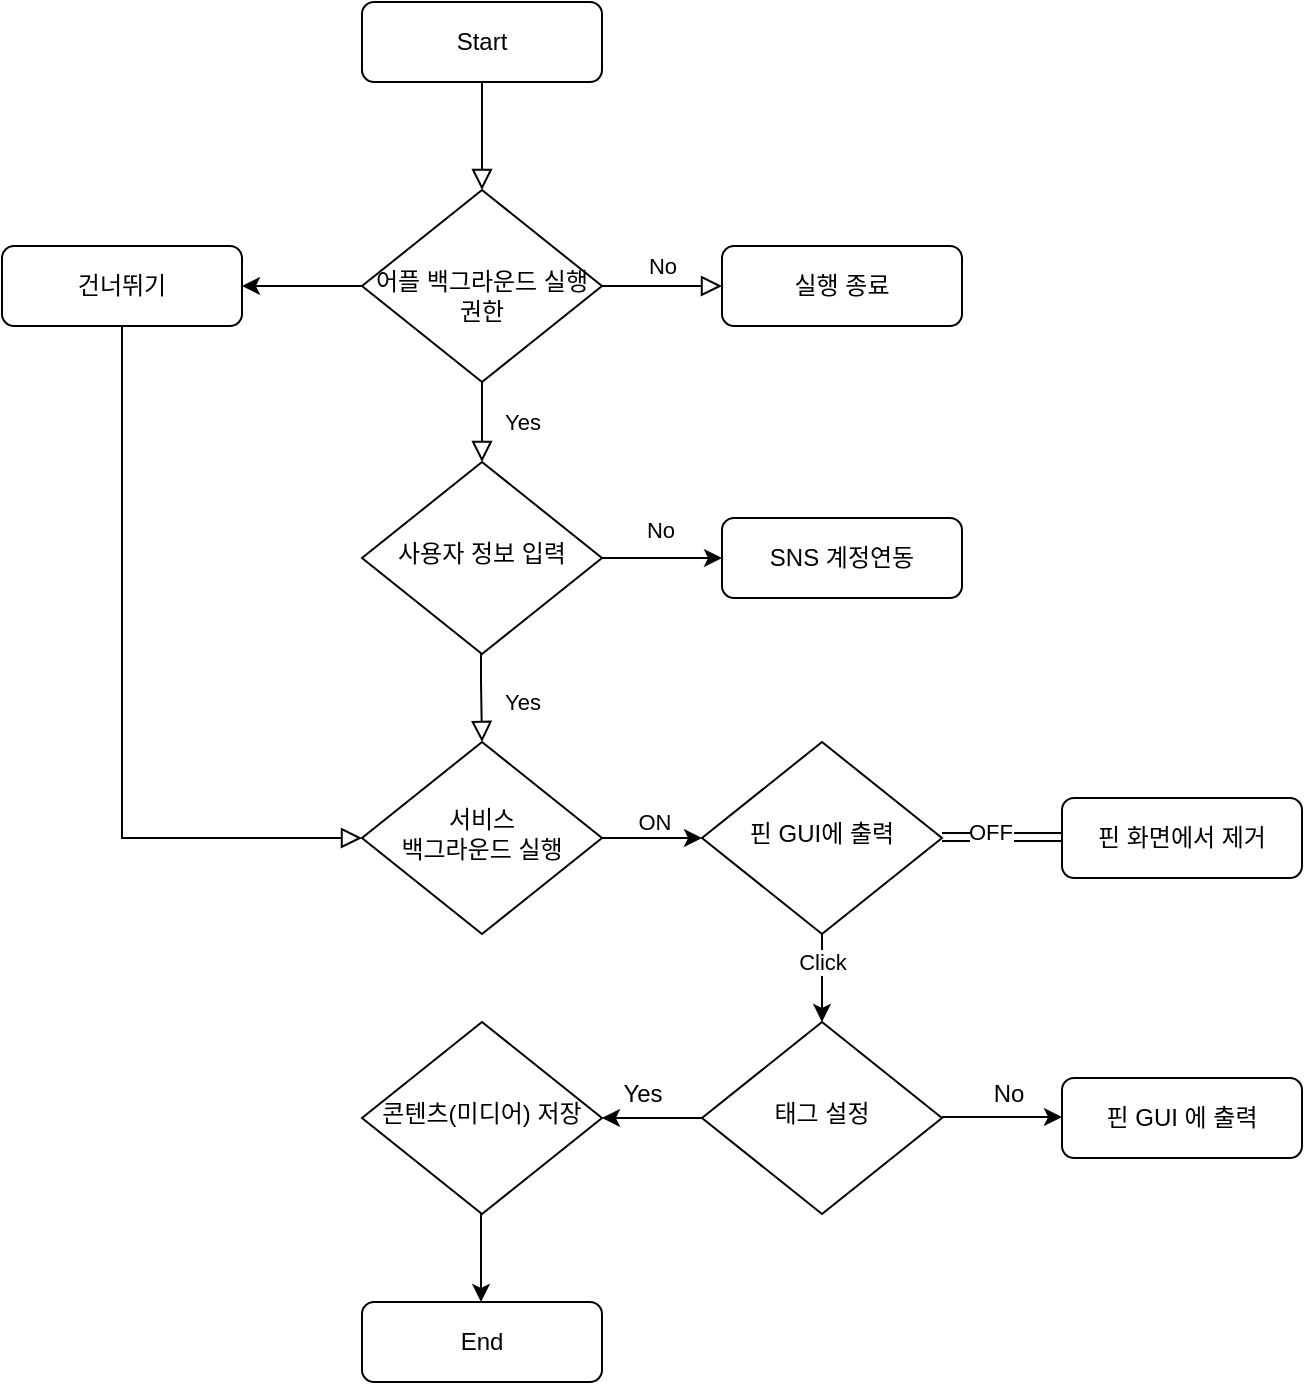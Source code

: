 <mxfile version="13.6.9" type="github" pages="3">
  <diagram id="C5RBs43oDa-KdzZeNtuy" name="Save Flow">
    <mxGraphModel dx="1554" dy="939" grid="1" gridSize="10" guides="1" tooltips="1" connect="1" arrows="1" fold="1" page="1" pageScale="1" pageWidth="827" pageHeight="1169" math="0" shadow="0">
      <root>
        <mxCell id="WIyWlLk6GJQsqaUBKTNV-0" />
        <mxCell id="WIyWlLk6GJQsqaUBKTNV-1" parent="WIyWlLk6GJQsqaUBKTNV-0" />
        <mxCell id="WIyWlLk6GJQsqaUBKTNV-2" value="" style="rounded=0;html=1;jettySize=auto;orthogonalLoop=1;fontSize=11;endArrow=block;endFill=0;endSize=8;strokeWidth=1;shadow=0;labelBackgroundColor=none;edgeStyle=orthogonalEdgeStyle;entryX=0.5;entryY=0;entryDx=0;entryDy=0;" parent="WIyWlLk6GJQsqaUBKTNV-1" source="WIyWlLk6GJQsqaUBKTNV-3" target="bOBQ_j2tLt5Iy2slIHau-17" edge="1">
          <mxGeometry relative="1" as="geometry" />
        </mxCell>
        <mxCell id="WIyWlLk6GJQsqaUBKTNV-3" value="Start" style="rounded=1;whiteSpace=wrap;html=1;fontSize=12;glass=0;strokeWidth=1;shadow=0;" parent="WIyWlLk6GJQsqaUBKTNV-1" vertex="1">
          <mxGeometry x="270" y="20" width="120" height="40" as="geometry" />
        </mxCell>
        <mxCell id="bOBQ_j2tLt5Iy2slIHau-28" value="" style="edgeStyle=orthogonalEdgeStyle;rounded=0;orthogonalLoop=1;jettySize=auto;html=1;" parent="WIyWlLk6GJQsqaUBKTNV-1" source="WIyWlLk6GJQsqaUBKTNV-6" target="bOBQ_j2tLt5Iy2slIHau-27" edge="1">
          <mxGeometry relative="1" as="geometry" />
        </mxCell>
        <mxCell id="WIyWlLk6GJQsqaUBKTNV-6" value="사용자 정보 입력" style="rhombus;whiteSpace=wrap;html=1;shadow=0;fontFamily=Helvetica;fontSize=12;align=center;strokeWidth=1;spacing=6;spacingTop=-4;" parent="WIyWlLk6GJQsqaUBKTNV-1" vertex="1">
          <mxGeometry x="270" y="250" width="120" height="96" as="geometry" />
        </mxCell>
        <mxCell id="WIyWlLk6GJQsqaUBKTNV-7" value="건너뛰기" style="rounded=1;whiteSpace=wrap;html=1;fontSize=12;glass=0;strokeWidth=1;shadow=0;" parent="WIyWlLk6GJQsqaUBKTNV-1" vertex="1">
          <mxGeometry x="90" y="142" width="120" height="40" as="geometry" />
        </mxCell>
        <mxCell id="WIyWlLk6GJQsqaUBKTNV-8" value="Yes" style="rounded=0;html=1;jettySize=auto;orthogonalLoop=1;fontSize=11;endArrow=block;endFill=0;endSize=8;strokeWidth=1;shadow=0;labelBackgroundColor=none;edgeStyle=orthogonalEdgeStyle;" parent="WIyWlLk6GJQsqaUBKTNV-1" edge="1">
          <mxGeometry x="-1" y="118" relative="1" as="geometry">
            <mxPoint x="-98" y="-116" as="offset" />
            <mxPoint x="329.5" y="346" as="sourcePoint" />
            <mxPoint x="330" y="390" as="targetPoint" />
            <Array as="points">
              <mxPoint x="330" y="360" />
              <mxPoint x="330" y="360" />
            </Array>
          </mxGeometry>
        </mxCell>
        <mxCell id="bOBQ_j2tLt5Iy2slIHau-4" value="서비스&lt;br&gt;백그라운드 실행" style="rhombus;whiteSpace=wrap;html=1;shadow=0;fontFamily=Helvetica;fontSize=12;align=center;strokeWidth=1;spacing=6;spacingTop=-4;" parent="WIyWlLk6GJQsqaUBKTNV-1" vertex="1">
          <mxGeometry x="270" y="390" width="120" height="96" as="geometry" />
        </mxCell>
        <mxCell id="bOBQ_j2tLt5Iy2slIHau-6" value="" style="shape=link;html=1;" parent="WIyWlLk6GJQsqaUBKTNV-1" edge="1">
          <mxGeometry width="100" relative="1" as="geometry">
            <mxPoint x="560" y="437.5" as="sourcePoint" />
            <mxPoint x="620" y="437.5" as="targetPoint" />
          </mxGeometry>
        </mxCell>
        <mxCell id="bOBQ_j2tLt5Iy2slIHau-30" value="OFF" style="edgeLabel;html=1;align=center;verticalAlign=middle;resizable=0;points=[];" parent="bOBQ_j2tLt5Iy2slIHau-6" vertex="1" connectable="0">
          <mxGeometry x="-0.467" y="3" relative="1" as="geometry">
            <mxPoint x="8" y="0.5" as="offset" />
          </mxGeometry>
        </mxCell>
        <mxCell id="bOBQ_j2tLt5Iy2slIHau-7" value="핀 화면에서 제거" style="rounded=1;whiteSpace=wrap;html=1;fontSize=12;glass=0;strokeWidth=1;shadow=0;" parent="WIyWlLk6GJQsqaUBKTNV-1" vertex="1">
          <mxGeometry x="620" y="418" width="120" height="40" as="geometry" />
        </mxCell>
        <mxCell id="bOBQ_j2tLt5Iy2slIHau-12" value="" style="endArrow=classic;html=1;exitX=1;exitY=0.5;exitDx=0;exitDy=0;" parent="WIyWlLk6GJQsqaUBKTNV-1" source="bOBQ_j2tLt5Iy2slIHau-4" edge="1">
          <mxGeometry relative="1" as="geometry">
            <mxPoint x="329.5" y="486" as="sourcePoint" />
            <mxPoint x="440" y="438" as="targetPoint" />
          </mxGeometry>
        </mxCell>
        <mxCell id="bOBQ_j2tLt5Iy2slIHau-13" value="ON" style="edgeLabel;resizable=0;html=1;align=center;verticalAlign=middle;" parent="bOBQ_j2tLt5Iy2slIHau-12" connectable="0" vertex="1">
          <mxGeometry relative="1" as="geometry">
            <mxPoint x="0.25" y="-8" as="offset" />
          </mxGeometry>
        </mxCell>
        <mxCell id="bOBQ_j2tLt5Iy2slIHau-15" value="" style="rounded=0;html=1;jettySize=auto;orthogonalLoop=1;fontSize=11;endArrow=block;endFill=0;endSize=8;strokeWidth=1;shadow=0;labelBackgroundColor=none;edgeStyle=orthogonalEdgeStyle;entryX=0;entryY=0.5;entryDx=0;entryDy=0;exitX=0.5;exitY=1;exitDx=0;exitDy=0;" parent="WIyWlLk6GJQsqaUBKTNV-1" source="WIyWlLk6GJQsqaUBKTNV-7" target="bOBQ_j2tLt5Iy2slIHau-4" edge="1">
          <mxGeometry y="20" relative="1" as="geometry">
            <mxPoint as="offset" />
            <mxPoint x="149.5" y="188" as="sourcePoint" />
            <mxPoint x="150" y="460" as="targetPoint" />
            <Array as="points">
              <mxPoint x="150" y="438" />
            </Array>
          </mxGeometry>
        </mxCell>
        <mxCell id="bOBQ_j2tLt5Iy2slIHau-16" value="No" style="edgeStyle=orthogonalEdgeStyle;rounded=0;html=1;jettySize=auto;orthogonalLoop=1;fontSize=11;endArrow=block;endFill=0;endSize=8;strokeWidth=1;shadow=0;labelBackgroundColor=none;" parent="WIyWlLk6GJQsqaUBKTNV-1" source="bOBQ_j2tLt5Iy2slIHau-17" target="bOBQ_j2tLt5Iy2slIHau-18" edge="1">
          <mxGeometry y="10" relative="1" as="geometry">
            <mxPoint as="offset" />
          </mxGeometry>
        </mxCell>
        <mxCell id="bOBQ_j2tLt5Iy2slIHau-22" value="" style="edgeStyle=orthogonalEdgeStyle;rounded=0;orthogonalLoop=1;jettySize=auto;html=1;" parent="WIyWlLk6GJQsqaUBKTNV-1" source="bOBQ_j2tLt5Iy2slIHau-17" target="WIyWlLk6GJQsqaUBKTNV-7" edge="1">
          <mxGeometry relative="1" as="geometry" />
        </mxCell>
        <mxCell id="bOBQ_j2tLt5Iy2slIHau-17" value="&lt;br&gt;어플 백그라운드 실행 권한" style="rhombus;whiteSpace=wrap;html=1;shadow=0;fontFamily=Helvetica;fontSize=12;align=center;strokeWidth=1;spacing=6;spacingTop=-4;" parent="WIyWlLk6GJQsqaUBKTNV-1" vertex="1">
          <mxGeometry x="270" y="114" width="120" height="96" as="geometry" />
        </mxCell>
        <mxCell id="bOBQ_j2tLt5Iy2slIHau-18" value="실행 종료" style="rounded=1;whiteSpace=wrap;html=1;fontSize=12;glass=0;strokeWidth=1;shadow=0;" parent="WIyWlLk6GJQsqaUBKTNV-1" vertex="1">
          <mxGeometry x="450" y="142" width="120" height="40" as="geometry" />
        </mxCell>
        <mxCell id="bOBQ_j2tLt5Iy2slIHau-19" value="" style="rounded=0;html=1;jettySize=auto;orthogonalLoop=1;fontSize=11;endArrow=block;endFill=0;endSize=8;strokeWidth=1;shadow=0;labelBackgroundColor=none;edgeStyle=orthogonalEdgeStyle;" parent="WIyWlLk6GJQsqaUBKTNV-1" edge="1">
          <mxGeometry y="20" relative="1" as="geometry">
            <mxPoint as="offset" />
            <mxPoint x="330" y="240" as="sourcePoint" />
            <mxPoint x="330" y="250" as="targetPoint" />
            <Array as="points">
              <mxPoint x="330" y="210" />
              <mxPoint x="330" y="210" />
            </Array>
          </mxGeometry>
        </mxCell>
        <mxCell id="bOBQ_j2tLt5Iy2slIHau-27" value="SNS 계정연동" style="rounded=1;whiteSpace=wrap;html=1;fontSize=12;glass=0;strokeWidth=1;shadow=0;" parent="WIyWlLk6GJQsqaUBKTNV-1" vertex="1">
          <mxGeometry x="450" y="278" width="120" height="40" as="geometry" />
        </mxCell>
        <mxCell id="bOBQ_j2tLt5Iy2slIHau-32" value="" style="edgeStyle=orthogonalEdgeStyle;rounded=0;orthogonalLoop=1;jettySize=auto;html=1;" parent="WIyWlLk6GJQsqaUBKTNV-1" source="bOBQ_j2tLt5Iy2slIHau-29" edge="1">
          <mxGeometry relative="1" as="geometry">
            <mxPoint x="500" y="530" as="targetPoint" />
          </mxGeometry>
        </mxCell>
        <mxCell id="bOBQ_j2tLt5Iy2slIHau-33" value="Click" style="edgeLabel;html=1;align=center;verticalAlign=middle;resizable=0;points=[];" parent="bOBQ_j2tLt5Iy2slIHau-32" vertex="1" connectable="0">
          <mxGeometry x="-0.364" relative="1" as="geometry">
            <mxPoint as="offset" />
          </mxGeometry>
        </mxCell>
        <mxCell id="bOBQ_j2tLt5Iy2slIHau-29" value="핀 GUI에 출력" style="rhombus;whiteSpace=wrap;html=1;shadow=0;fontFamily=Helvetica;fontSize=12;align=center;strokeWidth=1;spacing=6;spacingTop=-4;" parent="WIyWlLk6GJQsqaUBKTNV-1" vertex="1">
          <mxGeometry x="440" y="390" width="120" height="96" as="geometry" />
        </mxCell>
        <mxCell id="bOBQ_j2tLt5Iy2slIHau-31" value="태그 설정" style="rhombus;whiteSpace=wrap;html=1;shadow=0;fontFamily=Helvetica;fontSize=12;align=center;strokeWidth=1;spacing=6;spacingTop=-4;" parent="WIyWlLk6GJQsqaUBKTNV-1" vertex="1">
          <mxGeometry x="440" y="530" width="120" height="96" as="geometry" />
        </mxCell>
        <mxCell id="bOBQ_j2tLt5Iy2slIHau-36" value="핀 GUI 에 출력" style="rounded=1;whiteSpace=wrap;html=1;fontSize=12;glass=0;strokeWidth=1;shadow=0;" parent="WIyWlLk6GJQsqaUBKTNV-1" vertex="1">
          <mxGeometry x="620" y="558" width="120" height="40" as="geometry" />
        </mxCell>
        <mxCell id="bOBQ_j2tLt5Iy2slIHau-37" value="" style="edgeStyle=orthogonalEdgeStyle;rounded=0;orthogonalLoop=1;jettySize=auto;html=1;" parent="WIyWlLk6GJQsqaUBKTNV-1" edge="1">
          <mxGeometry relative="1" as="geometry">
            <mxPoint x="560" y="577.5" as="sourcePoint" />
            <mxPoint x="620" y="577.5" as="targetPoint" />
          </mxGeometry>
        </mxCell>
        <mxCell id="bOBQ_j2tLt5Iy2slIHau-38" value="No" style="text;html=1;align=center;verticalAlign=middle;resizable=0;points=[];autosize=1;" parent="WIyWlLk6GJQsqaUBKTNV-1" vertex="1">
          <mxGeometry x="578" y="556" width="30" height="20" as="geometry" />
        </mxCell>
        <mxCell id="bOBQ_j2tLt5Iy2slIHau-40" value="" style="edgeStyle=orthogonalEdgeStyle;rounded=0;orthogonalLoop=1;jettySize=auto;html=1;exitX=0;exitY=0.5;exitDx=0;exitDy=0;" parent="WIyWlLk6GJQsqaUBKTNV-1" source="bOBQ_j2tLt5Iy2slIHau-31" edge="1">
          <mxGeometry relative="1" as="geometry">
            <mxPoint x="499.5" y="626" as="sourcePoint" />
            <mxPoint x="390" y="578" as="targetPoint" />
          </mxGeometry>
        </mxCell>
        <mxCell id="bOBQ_j2tLt5Iy2slIHau-42" value="Yes" style="text;html=1;align=center;verticalAlign=middle;resizable=0;points=[];autosize=1;" parent="WIyWlLk6GJQsqaUBKTNV-1" vertex="1">
          <mxGeometry x="390" y="556" width="40" height="20" as="geometry" />
        </mxCell>
        <mxCell id="bOBQ_j2tLt5Iy2slIHau-44" value="콘텐츠(미디어) 저장" style="rhombus;whiteSpace=wrap;html=1;shadow=0;fontFamily=Helvetica;fontSize=12;align=center;strokeWidth=1;spacing=6;spacingTop=-4;" parent="WIyWlLk6GJQsqaUBKTNV-1" vertex="1">
          <mxGeometry x="270" y="530" width="120" height="96" as="geometry" />
        </mxCell>
        <mxCell id="bOBQ_j2tLt5Iy2slIHau-45" value="" style="edgeStyle=orthogonalEdgeStyle;rounded=0;orthogonalLoop=1;jettySize=auto;html=1;" parent="WIyWlLk6GJQsqaUBKTNV-1" edge="1">
          <mxGeometry relative="1" as="geometry">
            <mxPoint x="329.5" y="626" as="sourcePoint" />
            <mxPoint x="329.5" y="670" as="targetPoint" />
          </mxGeometry>
        </mxCell>
        <mxCell id="bOBQ_j2tLt5Iy2slIHau-47" value="End" style="rounded=1;whiteSpace=wrap;html=1;fontSize=12;glass=0;strokeWidth=1;shadow=0;" parent="WIyWlLk6GJQsqaUBKTNV-1" vertex="1">
          <mxGeometry x="270" y="670" width="120" height="40" as="geometry" />
        </mxCell>
        <mxCell id="paKxTqh9RNFn9L5RTSDC-0" value="&lt;font style=&quot;font-size: 11px&quot;&gt;No&lt;/font&gt;" style="text;html=1;align=center;verticalAlign=middle;resizable=0;points=[];autosize=1;" vertex="1" parent="WIyWlLk6GJQsqaUBKTNV-1">
          <mxGeometry x="404" y="274" width="30" height="20" as="geometry" />
        </mxCell>
        <mxCell id="paKxTqh9RNFn9L5RTSDC-2" value="&lt;font style=&quot;font-size: 11px&quot;&gt;Yes&lt;/font&gt;" style="text;html=1;align=center;verticalAlign=middle;resizable=0;points=[];autosize=1;" vertex="1" parent="WIyWlLk6GJQsqaUBKTNV-1">
          <mxGeometry x="335" y="360" width="30" height="20" as="geometry" />
        </mxCell>
      </root>
    </mxGraphModel>
  </diagram>
  <diagram id="Rq1cKrfmS7rNQNzjc7w9" name="Classification Flow">
    <mxGraphModel dx="1554" dy="3252" grid="1" gridSize="10" guides="1" tooltips="1" connect="1" arrows="1" fold="1" page="1" pageScale="1" pageWidth="827" pageHeight="1169" math="0" shadow="0">
      <root>
        <mxCell id="Z_b-Uh5-bjnnVoqmZLcR-0" />
        <mxCell id="Z_b-Uh5-bjnnVoqmZLcR-1" parent="Z_b-Uh5-bjnnVoqmZLcR-0" />
        <mxCell id="Cw-cGO5fPhbXeguu0lcN-100" value="" style="rounded=0;html=1;jettySize=auto;orthogonalLoop=1;fontSize=11;endArrow=block;endFill=0;endSize=8;strokeWidth=1;shadow=0;labelBackgroundColor=none;edgeStyle=orthogonalEdgeStyle;" parent="Z_b-Uh5-bjnnVoqmZLcR-1" target="Cw-cGO5fPhbXeguu0lcN-104" edge="1">
          <mxGeometry relative="1" as="geometry">
            <mxPoint x="100" y="-2070" as="sourcePoint" />
          </mxGeometry>
        </mxCell>
        <mxCell id="Cw-cGO5fPhbXeguu0lcN-102" value="Yes" style="rounded=0;html=1;jettySize=auto;orthogonalLoop=1;fontSize=11;endArrow=block;endFill=0;endSize=8;strokeWidth=1;shadow=0;labelBackgroundColor=none;edgeStyle=orthogonalEdgeStyle;" parent="Z_b-Uh5-bjnnVoqmZLcR-1" source="Cw-cGO5fPhbXeguu0lcN-104" target="Cw-cGO5fPhbXeguu0lcN-108" edge="1">
          <mxGeometry y="20" relative="1" as="geometry">
            <mxPoint as="offset" />
          </mxGeometry>
        </mxCell>
        <mxCell id="Cw-cGO5fPhbXeguu0lcN-117" value="" style="edgeStyle=orthogonalEdgeStyle;rounded=0;orthogonalLoop=1;jettySize=auto;html=1;" parent="Z_b-Uh5-bjnnVoqmZLcR-1" source="Cw-cGO5fPhbXeguu0lcN-104" target="Cw-cGO5fPhbXeguu0lcN-116" edge="1">
          <mxGeometry relative="1" as="geometry" />
        </mxCell>
        <mxCell id="Cw-cGO5fPhbXeguu0lcN-104" value="저장 목적을 &lt;br&gt;선택했는가?" style="rhombus;whiteSpace=wrap;html=1;shadow=0;fontFamily=Helvetica;fontSize=12;align=center;strokeWidth=1;spacing=6;spacingTop=-4;" parent="Z_b-Uh5-bjnnVoqmZLcR-1" vertex="1">
          <mxGeometry x="50" y="-2020" width="100" height="80" as="geometry" />
        </mxCell>
        <mxCell id="Cw-cGO5fPhbXeguu0lcN-106" value="No" style="rounded=0;html=1;jettySize=auto;orthogonalLoop=1;fontSize=11;endArrow=block;endFill=0;endSize=8;strokeWidth=1;shadow=0;labelBackgroundColor=none;edgeStyle=orthogonalEdgeStyle;" parent="Z_b-Uh5-bjnnVoqmZLcR-1" source="Cw-cGO5fPhbXeguu0lcN-108" edge="1">
          <mxGeometry x="0.333" y="20" relative="1" as="geometry">
            <mxPoint as="offset" />
            <mxPoint x="100" y="-1760" as="targetPoint" />
          </mxGeometry>
        </mxCell>
        <mxCell id="Cw-cGO5fPhbXeguu0lcN-107" value="Yes" style="edgeStyle=orthogonalEdgeStyle;rounded=0;html=1;jettySize=auto;orthogonalLoop=1;fontSize=11;endArrow=block;endFill=0;endSize=8;strokeWidth=1;shadow=0;labelBackgroundColor=none;" parent="Z_b-Uh5-bjnnVoqmZLcR-1" source="Cw-cGO5fPhbXeguu0lcN-108" target="Cw-cGO5fPhbXeguu0lcN-110" edge="1">
          <mxGeometry y="10" relative="1" as="geometry">
            <mxPoint as="offset" />
          </mxGeometry>
        </mxCell>
        <mxCell id="Cw-cGO5fPhbXeguu0lcN-108" value="저장을 &lt;br&gt;결정했는가?" style="rhombus;whiteSpace=wrap;html=1;shadow=0;fontFamily=Helvetica;fontSize=12;align=center;strokeWidth=1;spacing=6;spacingTop=-4;" parent="Z_b-Uh5-bjnnVoqmZLcR-1" vertex="1">
          <mxGeometry x="50" y="-1900" width="100" height="80" as="geometry" />
        </mxCell>
        <mxCell id="pCYsUA40NsX1DJZ5mqzn-14" value="" style="edgeStyle=orthogonalEdgeStyle;rounded=0;orthogonalLoop=1;jettySize=auto;html=1;" parent="Z_b-Uh5-bjnnVoqmZLcR-1" source="Cw-cGO5fPhbXeguu0lcN-110" target="pCYsUA40NsX1DJZ5mqzn-13" edge="1">
          <mxGeometry relative="1" as="geometry" />
        </mxCell>
        <mxCell id="Cw-cGO5fPhbXeguu0lcN-110" value="수동 Tagging으로 분류" style="rounded=1;whiteSpace=wrap;html=1;fontSize=12;glass=0;strokeWidth=1;shadow=0;" parent="Z_b-Uh5-bjnnVoqmZLcR-1" vertex="1">
          <mxGeometry x="200" y="-1880" width="120" height="40" as="geometry" />
        </mxCell>
        <mxCell id="Cw-cGO5fPhbXeguu0lcN-112" value="핀 클릭 트레픽 발생" style="rounded=0;whiteSpace=wrap;html=1;" parent="Z_b-Uh5-bjnnVoqmZLcR-1" vertex="1">
          <mxGeometry x="40" y="-2110" width="120" height="40" as="geometry" />
        </mxCell>
        <mxCell id="Cw-cGO5fPhbXeguu0lcN-116" value="NLP 기반 자동분류" style="rounded=1;whiteSpace=wrap;html=1;fontSize=12;glass=0;strokeWidth=1;shadow=0;" parent="Z_b-Uh5-bjnnVoqmZLcR-1" vertex="1">
          <mxGeometry x="200" y="-2000" width="120" height="40" as="geometry" />
        </mxCell>
        <mxCell id="Cw-cGO5fPhbXeguu0lcN-118" value="No" style="text;html=1;align=center;verticalAlign=middle;resizable=0;points=[];autosize=1;" parent="Z_b-Uh5-bjnnVoqmZLcR-1" vertex="1">
          <mxGeometry x="160" y="-2000" width="30" height="20" as="geometry" />
        </mxCell>
        <mxCell id="dbkdWrzbFeSHH8wD3qi5-11" value="" style="edgeStyle=orthogonalEdgeStyle;rounded=0;orthogonalLoop=1;jettySize=auto;html=1;" parent="Z_b-Uh5-bjnnVoqmZLcR-1" source="pCYsUA40NsX1DJZ5mqzn-1" edge="1">
          <mxGeometry relative="1" as="geometry">
            <mxPoint x="100" y="-1640" as="targetPoint" />
          </mxGeometry>
        </mxCell>
        <mxCell id="pCYsUA40NsX1DJZ5mqzn-1" value="저장 목적 선택권 재부여" style="rounded=0;whiteSpace=wrap;html=1;" parent="Z_b-Uh5-bjnnVoqmZLcR-1" vertex="1">
          <mxGeometry x="40" y="-1760" width="120" height="40" as="geometry" />
        </mxCell>
        <mxCell id="pCYsUA40NsX1DJZ5mqzn-2" value="" style="shape=link;html=1;" parent="Z_b-Uh5-bjnnVoqmZLcR-1" edge="1">
          <mxGeometry width="100" relative="1" as="geometry">
            <mxPoint x="320" y="-1981" as="sourcePoint" />
            <mxPoint x="370" y="-1981" as="targetPoint" />
          </mxGeometry>
        </mxCell>
        <mxCell id="pCYsUA40NsX1DJZ5mqzn-4" value="" style="shape=link;html=1;" parent="Z_b-Uh5-bjnnVoqmZLcR-1" edge="1">
          <mxGeometry width="100" relative="1" as="geometry">
            <mxPoint x="320" y="-1860.5" as="sourcePoint" />
            <mxPoint x="370" y="-1860.5" as="targetPoint" />
          </mxGeometry>
        </mxCell>
        <mxCell id="pCYsUA40NsX1DJZ5mqzn-9" value="" style="edgeStyle=orthogonalEdgeStyle;rounded=0;orthogonalLoop=1;jettySize=auto;html=1;" parent="Z_b-Uh5-bjnnVoqmZLcR-1" target="pCYsUA40NsX1DJZ5mqzn-8" edge="1">
          <mxGeometry relative="1" as="geometry">
            <mxPoint x="470" y="-1860" as="sourcePoint" />
          </mxGeometry>
        </mxCell>
        <mxCell id="pCYsUA40NsX1DJZ5mqzn-7" value="&lt;ul&gt;&lt;li&gt;Youtube Categories&lt;/li&gt;&lt;li&gt;TikTok Tag&lt;/li&gt;&lt;li&gt;Instagram HashTag&lt;/li&gt;&lt;li&gt;..etc&lt;/li&gt;&lt;/ul&gt;" style="text;strokeColor=none;fillColor=none;html=1;whiteSpace=wrap;verticalAlign=middle;overflow=hidden;" parent="Z_b-Uh5-bjnnVoqmZLcR-1" vertex="1">
          <mxGeometry x="349" y="-2034" width="130" height="100" as="geometry" />
        </mxCell>
        <mxCell id="pCYsUA40NsX1DJZ5mqzn-8" value="&lt;ul&gt;&lt;li&gt;Shopping&lt;/li&gt;&lt;li&gt;Meme&lt;/li&gt;&lt;li&gt;Music&lt;/li&gt;&lt;li&gt;Rest&lt;/li&gt;&lt;li&gt;Learning&lt;/li&gt;&lt;li&gt;..etc&lt;/li&gt;&lt;/ul&gt;" style="text;strokeColor=none;fillColor=none;html=1;whiteSpace=wrap;verticalAlign=middle;overflow=hidden;" parent="Z_b-Uh5-bjnnVoqmZLcR-1" vertex="1">
          <mxGeometry x="540" y="-1920" width="110" height="120" as="geometry" />
        </mxCell>
        <mxCell id="pCYsUA40NsX1DJZ5mqzn-12" value="" style="shape=link;html=1;exitX=0.5;exitY=1;exitDx=0;exitDy=0;" parent="Z_b-Uh5-bjnnVoqmZLcR-1" source="pCYsUA40NsX1DJZ5mqzn-7" edge="1">
          <mxGeometry width="100" relative="1" as="geometry">
            <mxPoint x="414.5" y="-1920" as="sourcePoint" />
            <mxPoint x="414.5" y="-1890" as="targetPoint" />
          </mxGeometry>
        </mxCell>
        <mxCell id="pCYsUA40NsX1DJZ5mqzn-23" value="" style="edgeStyle=orthogonalEdgeStyle;rounded=0;orthogonalLoop=1;jettySize=auto;html=1;" parent="Z_b-Uh5-bjnnVoqmZLcR-1" source="pCYsUA40NsX1DJZ5mqzn-13" target="pCYsUA40NsX1DJZ5mqzn-22" edge="1">
          <mxGeometry relative="1" as="geometry" />
        </mxCell>
        <mxCell id="pCYsUA40NsX1DJZ5mqzn-13" value="앱 내 &lt;br&gt;저장소" style="shape=cylinder;whiteSpace=wrap;html=1;boundedLbl=1;backgroundOutline=1;rounded=1;shadow=0;strokeWidth=1;glass=0;" parent="Z_b-Uh5-bjnnVoqmZLcR-1" vertex="1">
          <mxGeometry x="230" y="-1793" width="60" height="80" as="geometry" />
        </mxCell>
        <mxCell id="pCYsUA40NsX1DJZ5mqzn-21" value="Contents" style="shape=process;whiteSpace=wrap;html=1;backgroundOutline=1;" parent="Z_b-Uh5-bjnnVoqmZLcR-1" vertex="1">
          <mxGeometry x="354" y="-1890" width="120" height="60" as="geometry" />
        </mxCell>
        <mxCell id="pCYsUA40NsX1DJZ5mqzn-25" value="" style="edgeStyle=orthogonalEdgeStyle;rounded=0;orthogonalLoop=1;jettySize=auto;html=1;" parent="Z_b-Uh5-bjnnVoqmZLcR-1" edge="1">
          <mxGeometry relative="1" as="geometry">
            <mxPoint x="437" y="-1753" as="sourcePoint" />
            <mxPoint x="507" y="-1753" as="targetPoint" />
          </mxGeometry>
        </mxCell>
        <mxCell id="pCYsUA40NsX1DJZ5mqzn-22" value="Back Office" style="rhombus;whiteSpace=wrap;html=1;rounded=1;shadow=0;strokeWidth=1;glass=0;" parent="Z_b-Uh5-bjnnVoqmZLcR-1" vertex="1">
          <mxGeometry x="360" y="-1793" width="80" height="80" as="geometry" />
        </mxCell>
        <mxCell id="pCYsUA40NsX1DJZ5mqzn-27" value="" style="edgeStyle=orthogonalEdgeStyle;rounded=0;orthogonalLoop=1;jettySize=auto;html=1;" parent="Z_b-Uh5-bjnnVoqmZLcR-1" source="pCYsUA40NsX1DJZ5mqzn-24" target="pCYsUA40NsX1DJZ5mqzn-26" edge="1">
          <mxGeometry relative="1" as="geometry" />
        </mxCell>
        <mxCell id="pCYsUA40NsX1DJZ5mqzn-24" value="Developer" style="shape=umlActor;verticalLabelPosition=bottom;verticalAlign=top;html=1;outlineConnect=0;" parent="Z_b-Uh5-bjnnVoqmZLcR-1" vertex="1">
          <mxGeometry x="510" y="-1783" width="30" height="60" as="geometry" />
        </mxCell>
        <mxCell id="pCYsUA40NsX1DJZ5mqzn-26" value="&lt;br&gt;Clustering" style="whiteSpace=wrap;html=1;verticalAlign=top;" parent="Z_b-Uh5-bjnnVoqmZLcR-1" vertex="1">
          <mxGeometry x="610" y="-1783" width="120" height="60" as="geometry" />
        </mxCell>
        <mxCell id="dbkdWrzbFeSHH8wD3qi5-3" value="" style="edgeStyle=orthogonalEdgeStyle;rounded=0;orthogonalLoop=1;jettySize=auto;html=1;" parent="Z_b-Uh5-bjnnVoqmZLcR-1" source="dbkdWrzbFeSHH8wD3qi5-0" target="Cw-cGO5fPhbXeguu0lcN-112" edge="1">
          <mxGeometry relative="1" as="geometry" />
        </mxCell>
        <mxCell id="dbkdWrzbFeSHH8wD3qi5-4" value="BackGround" style="edgeLabel;html=1;align=center;verticalAlign=middle;resizable=0;points=[];" parent="dbkdWrzbFeSHH8wD3qi5-3" vertex="1" connectable="0">
          <mxGeometry x="-0.19" y="-3" relative="1" as="geometry">
            <mxPoint y="-1" as="offset" />
          </mxGeometry>
        </mxCell>
        <mxCell id="dbkdWrzbFeSHH8wD3qi5-0" value="Start" style="rounded=1;whiteSpace=wrap;html=1;" parent="Z_b-Uh5-bjnnVoqmZLcR-1" vertex="1">
          <mxGeometry x="40" y="-2230" width="120" height="40" as="geometry" />
        </mxCell>
        <mxCell id="dbkdWrzbFeSHH8wD3qi5-1" value="" style="endArrow=classic;html=1;" parent="Z_b-Uh5-bjnnVoqmZLcR-1" edge="1">
          <mxGeometry relative="1" as="geometry">
            <mxPoint x="160" y="-2210.59" as="sourcePoint" />
            <mxPoint x="260" y="-2210.59" as="targetPoint" />
          </mxGeometry>
        </mxCell>
        <mxCell id="dbkdWrzbFeSHH8wD3qi5-2" value="In App" style="edgeLabel;resizable=0;html=1;align=center;verticalAlign=middle;" parent="dbkdWrzbFeSHH8wD3qi5-1" connectable="0" vertex="1">
          <mxGeometry relative="1" as="geometry" />
        </mxCell>
        <mxCell id="dbkdWrzbFeSHH8wD3qi5-6" value="" style="shape=link;html=1;" parent="Z_b-Uh5-bjnnVoqmZLcR-1" edge="1">
          <mxGeometry width="100" relative="1" as="geometry">
            <mxPoint x="380" y="-2210.59" as="sourcePoint" />
            <mxPoint x="430" y="-2210.59" as="targetPoint" />
          </mxGeometry>
        </mxCell>
        <mxCell id="dbkdWrzbFeSHH8wD3qi5-7" value="&lt;ul&gt;&lt;li&gt;앨범 형&lt;/li&gt;&lt;li&gt;TikTok 형&lt;/li&gt;&lt;li&gt;..etc&lt;/li&gt;&lt;/ul&gt;" style="text;strokeColor=none;fillColor=none;html=1;whiteSpace=wrap;verticalAlign=middle;overflow=hidden;" parent="Z_b-Uh5-bjnnVoqmZLcR-1" vertex="1">
          <mxGeometry x="414" y="-2260" width="130" height="100" as="geometry" />
        </mxCell>
        <mxCell id="dbkdWrzbFeSHH8wD3qi5-8" value="List Up 방식 결정" style="rounded=1;whiteSpace=wrap;html=1;fontSize=12;glass=0;strokeWidth=1;shadow=0;" parent="Z_b-Uh5-bjnnVoqmZLcR-1" vertex="1">
          <mxGeometry x="260" y="-2230" width="120" height="40" as="geometry" />
        </mxCell>
        <mxCell id="dbkdWrzbFeSHH8wD3qi5-9" value="" style="endArrow=classic;html=1;exitX=0.5;exitY=1;exitDx=0;exitDy=0;entryX=1;entryY=0.5;entryDx=0;entryDy=0;" parent="Z_b-Uh5-bjnnVoqmZLcR-1" source="dbkdWrzbFeSHH8wD3qi5-8" target="Cw-cGO5fPhbXeguu0lcN-112" edge="1">
          <mxGeometry width="50" height="50" relative="1" as="geometry">
            <mxPoint x="290" y="-2140" as="sourcePoint" />
            <mxPoint x="320" y="-2070" as="targetPoint" />
            <Array as="points">
              <mxPoint x="320" y="-2090" />
            </Array>
          </mxGeometry>
        </mxCell>
        <mxCell id="dbkdWrzbFeSHH8wD3qi5-12" value="End" style="rounded=1;whiteSpace=wrap;html=1;" parent="Z_b-Uh5-bjnnVoqmZLcR-1" vertex="1">
          <mxGeometry x="40" y="-1640" width="120" height="40" as="geometry" />
        </mxCell>
      </root>
    </mxGraphModel>
  </diagram>
  <diagram id="mekL4CQJu3gloHkmIAyD" name="Entire Structure">
    <mxGraphModel dx="2006" dy="948" grid="1" gridSize="10" guides="1" tooltips="1" connect="1" arrows="1" fold="1" page="1" pageScale="1" pageWidth="827" pageHeight="1169" math="0" shadow="0">
      <root>
        <mxCell id="BmRV6mEKZ46EOvybm7k8-0" />
        <mxCell id="BmRV6mEKZ46EOvybm7k8-1" parent="BmRV6mEKZ46EOvybm7k8-0" />
        <mxCell id="vjhKJiPjIBlado_QRK0B-0" value="" style="fillColor=#AE4132;strokeColor=none;opacity=30;" vertex="1" parent="BmRV6mEKZ46EOvybm7k8-1">
          <mxGeometry x="720" y="20" width="210" height="100.0" as="geometry" />
        </mxCell>
        <mxCell id="vjhKJiPjIBlado_QRK0B-1" value="" style="fillColor=#10739E;strokeColor=none;opacity=30;" vertex="1" parent="BmRV6mEKZ46EOvybm7k8-1">
          <mxGeometry x="70" y="170.0" width="1470" height="100.0" as="geometry" />
        </mxCell>
        <mxCell id="vjhKJiPjIBlado_QRK0B-3" value="" style="fillColor=#F2931E;strokeColor=none;opacity=30;" vertex="1" parent="BmRV6mEKZ46EOvybm7k8-1">
          <mxGeometry x="940" y="290" width="150" height="260" as="geometry" />
        </mxCell>
        <mxCell id="vjhKJiPjIBlado_QRK0B-11" value="" style="fillColor=#10739E;strokeColor=none;opacity=30;" vertex="1" parent="BmRV6mEKZ46EOvybm7k8-1">
          <mxGeometry x="200" y="290" width="150" height="530" as="geometry" />
        </mxCell>
        <mxCell id="vjhKJiPjIBlado_QRK0B-13" value="" style="fillColor=#12AAB5;strokeColor=none;opacity=30;" vertex="1" parent="BmRV6mEKZ46EOvybm7k8-1">
          <mxGeometry x="1180" y="290" width="320" height="80" as="geometry" />
        </mxCell>
        <mxCell id="vjhKJiPjIBlado_QRK0B-14" value="" style="fillColor=#12AAB5;strokeColor=none;opacity=30;" vertex="1" parent="BmRV6mEKZ46EOvybm7k8-1">
          <mxGeometry x="470" y="290" width="330" height="80" as="geometry" />
        </mxCell>
        <mxCell id="vjhKJiPjIBlado_QRK0B-15" value="" style="fillColor=#12AAB5;strokeColor=none;opacity=30;" vertex="1" parent="BmRV6mEKZ46EOvybm7k8-1">
          <mxGeometry x="20.0" y="520" width="150" height="80" as="geometry" />
        </mxCell>
        <mxCell id="vjhKJiPjIBlado_QRK0B-16" value="VOZA" style="rounded=1;fillColor=#23445D;gradientColor=none;strokeColor=none;fontColor=#FFFFFF;fontStyle=1;fontFamily=Tahoma;fontSize=14" vertex="1" parent="BmRV6mEKZ46EOvybm7k8-1">
          <mxGeometry x="730" y="30.0" width="190" height="80" as="geometry" />
        </mxCell>
        <mxCell id="vjhKJiPjIBlado_QRK0B-17" value="Management" style="rounded=1;fillColor=#23445D;gradientColor=none;strokeColor=none;fontColor=#FFFFFF;fontStyle=1;fontFamily=Tahoma;fontSize=14" vertex="1" parent="BmRV6mEKZ46EOvybm7k8-1">
          <mxGeometry x="1335.0" y="180.0" width="190" height="80" as="geometry" />
        </mxCell>
        <mxCell id="vjhKJiPjIBlado_QRK0B-18" value="" style="edgeStyle=elbowEdgeStyle;elbow=vertical;strokeWidth=2;rounded=0" edge="1" parent="BmRV6mEKZ46EOvybm7k8-1" source="vjhKJiPjIBlado_QRK0B-16" target="vjhKJiPjIBlado_QRK0B-17">
          <mxGeometry x="310" y="60.0" width="100" height="100" as="geometry">
            <mxPoint x="310" y="160.0" as="sourcePoint" />
            <mxPoint x="410" y="60.0" as="targetPoint" />
          </mxGeometry>
        </mxCell>
        <mxCell id="vjhKJiPjIBlado_QRK0B-19" value="Research and &#xa;Development" style="rounded=1;fillColor=#23445D;gradientColor=none;strokeColor=none;fontColor=#FFFFFF;fontStyle=1;fontFamily=Tahoma;fontSize=14" vertex="1" parent="BmRV6mEKZ46EOvybm7k8-1">
          <mxGeometry x="920" y="180.0" width="190" height="80" as="geometry" />
        </mxCell>
        <mxCell id="vjhKJiPjIBlado_QRK0B-20" value="Saving" style="rounded=1;fillColor=#23445D;gradientColor=none;strokeColor=none;fontColor=#FFFFFF;fontStyle=1;fontFamily=Tahoma;fontSize=14" vertex="1" parent="BmRV6mEKZ46EOvybm7k8-1">
          <mxGeometry x="535.0" y="180.0" width="190" height="80" as="geometry" />
        </mxCell>
        <mxCell id="vjhKJiPjIBlado_QRK0B-21" value="Classification" style="rounded=1;fillColor=#23445D;gradientColor=none;strokeColor=none;fontColor=#FFFFFF;fontStyle=1;fontFamily=Tahoma;fontSize=14" vertex="1" parent="BmRV6mEKZ46EOvybm7k8-1">
          <mxGeometry x="80" y="180.0" width="190" height="80" as="geometry" />
        </mxCell>
        <mxCell id="vjhKJiPjIBlado_QRK0B-22" value="Purpose" style="rounded=1;fillColor=#23445D;gradientColor=none;strokeColor=none;fontColor=#FFFFFF;fontStyle=1;fontFamily=Tahoma;fontSize=14" vertex="1" parent="BmRV6mEKZ46EOvybm7k8-1">
          <mxGeometry x="30" y="300" width="130" height="60" as="geometry" />
        </mxCell>
        <mxCell id="2MAE2avMWL4LHtE289rs-3" value="" style="edgeStyle=orthogonalEdgeStyle;rounded=0;orthogonalLoop=1;jettySize=auto;html=1;" edge="1" parent="BmRV6mEKZ46EOvybm7k8-1" source="vjhKJiPjIBlado_QRK0B-23" target="2MAE2avMWL4LHtE289rs-2">
          <mxGeometry relative="1" as="geometry" />
        </mxCell>
        <mxCell id="vjhKJiPjIBlado_QRK0B-23" value="Segmented Tags" style="rounded=1;fillColor=#23445D;gradientColor=none;strokeColor=none;fontColor=#FFFFFF;fontStyle=1;fontFamily=Tahoma;fontSize=14" vertex="1" parent="BmRV6mEKZ46EOvybm7k8-1">
          <mxGeometry x="30" y="390" width="130" height="60" as="geometry" />
        </mxCell>
        <mxCell id="vjhKJiPjIBlado_QRK0B-24" value="PlatForms" style="rounded=1;fillColor=#23445D;gradientColor=none;strokeColor=none;fontColor=#FFFFFF;fontStyle=1;fontFamily=Tahoma;fontSize=14" vertex="1" parent="BmRV6mEKZ46EOvybm7k8-1">
          <mxGeometry x="210" y="300" width="130" height="60" as="geometry" />
        </mxCell>
        <mxCell id="vjhKJiPjIBlado_QRK0B-25" value="Youtube" style="rounded=1;fillColor=#23445D;gradientColor=none;strokeColor=none;fontColor=#FFFFFF;fontStyle=1;fontFamily=Tahoma;fontSize=14" vertex="1" parent="BmRV6mEKZ46EOvybm7k8-1">
          <mxGeometry x="210" y="390" width="130" height="60" as="geometry" />
        </mxCell>
        <mxCell id="vjhKJiPjIBlado_QRK0B-26" value="TikTok" style="rounded=1;fillColor=#23445D;gradientColor=none;strokeColor=none;fontColor=#FFFFFF;fontStyle=1;fontFamily=Tahoma;fontSize=14" vertex="1" parent="BmRV6mEKZ46EOvybm7k8-1">
          <mxGeometry x="210" y="480" width="130" height="60" as="geometry" />
        </mxCell>
        <mxCell id="vjhKJiPjIBlado_QRK0B-27" value="Instagram" style="rounded=1;fillColor=#23445D;gradientColor=none;strokeColor=none;fontColor=#FFFFFF;fontStyle=1;fontFamily=Tahoma;fontSize=14" vertex="1" parent="BmRV6mEKZ46EOvybm7k8-1">
          <mxGeometry x="210" y="570" width="130" height="60" as="geometry" />
        </mxCell>
        <mxCell id="vjhKJiPjIBlado_QRK0B-28" value="Shopping Malls" style="rounded=1;fillColor=#23445D;gradientColor=none;strokeColor=none;fontColor=#FFFFFF;fontStyle=1;fontFamily=Tahoma;fontSize=14" vertex="1" parent="BmRV6mEKZ46EOvybm7k8-1">
          <mxGeometry x="210" y="660" width="130" height="60" as="geometry" />
        </mxCell>
        <mxCell id="vjhKJiPjIBlado_QRK0B-29" value="Facebook" style="rounded=1;fillColor=#23445D;gradientColor=none;strokeColor=none;fontColor=#FFFFFF;fontStyle=1;fontFamily=Tahoma;fontSize=14" vertex="1" parent="BmRV6mEKZ46EOvybm7k8-1">
          <mxGeometry x="210" y="750.0" width="130" height="60" as="geometry" />
        </mxCell>
        <mxCell id="vjhKJiPjIBlado_QRK0B-30" value="Sharing(IOS)" style="rounded=1;fillColor=#23445D;gradientColor=none;strokeColor=none;fontColor=#FFFFFF;fontStyle=1;fontFamily=Tahoma;fontSize=14" vertex="1" parent="BmRV6mEKZ46EOvybm7k8-1">
          <mxGeometry x="480" y="300" width="130" height="60" as="geometry" />
        </mxCell>
        <mxCell id="vjhKJiPjIBlado_QRK0B-31" value="URL" style="rounded=1;fillColor=#23445D;gradientColor=none;strokeColor=none;fontColor=#FFFFFF;fontStyle=1;fontFamily=Tahoma;fontSize=14" vertex="1" parent="BmRV6mEKZ46EOvybm7k8-1">
          <mxGeometry x="480" y="390" width="130" height="60" as="geometry" />
        </mxCell>
        <mxCell id="vjhKJiPjIBlado_QRK0B-32" value="Image/Video" style="rounded=1;fillColor=#23445D;gradientColor=none;strokeColor=none;fontColor=#FFFFFF;fontStyle=1;fontFamily=Tahoma;fontSize=14" vertex="1" parent="BmRV6mEKZ46EOvybm7k8-1">
          <mxGeometry x="480" y="480" width="130" height="60" as="geometry" />
        </mxCell>
        <mxCell id="vjhKJiPjIBlado_QRK0B-33" value="Tags" style="rounded=1;fillColor=#23445D;gradientColor=none;strokeColor=none;fontColor=#FFFFFF;fontStyle=1;fontFamily=Tahoma;fontSize=14" vertex="1" parent="BmRV6mEKZ46EOvybm7k8-1">
          <mxGeometry x="480" y="570" width="130" height="60" as="geometry" />
        </mxCell>
        <mxCell id="vjhKJiPjIBlado_QRK0B-34" value="PIN(Android)" style="rounded=1;fillColor=#23445D;gradientColor=none;strokeColor=none;fontColor=#FFFFFF;fontStyle=1;fontFamily=Tahoma;fontSize=14" vertex="1" parent="BmRV6mEKZ46EOvybm7k8-1">
          <mxGeometry x="655" y="300" width="130" height="60" as="geometry" />
        </mxCell>
        <mxCell id="vjhKJiPjIBlado_QRK0B-35" value="URL" style="rounded=1;fillColor=#23445D;gradientColor=none;strokeColor=none;fontColor=#FFFFFF;fontStyle=1;fontFamily=Tahoma;fontSize=14" vertex="1" parent="BmRV6mEKZ46EOvybm7k8-1">
          <mxGeometry x="655" y="390" width="130" height="60" as="geometry" />
        </mxCell>
        <mxCell id="vjhKJiPjIBlado_QRK0B-36" value="Image/Video" style="rounded=1;fillColor=#23445D;gradientColor=none;strokeColor=none;fontColor=#FFFFFF;fontStyle=1;fontFamily=Tahoma;fontSize=14" vertex="1" parent="BmRV6mEKZ46EOvybm7k8-1">
          <mxGeometry x="655" y="480" width="130" height="60" as="geometry" />
        </mxCell>
        <mxCell id="vjhKJiPjIBlado_QRK0B-37" value="Tags" style="rounded=1;fillColor=#23445D;gradientColor=none;strokeColor=none;fontColor=#FFFFFF;fontStyle=1;fontFamily=Tahoma;fontSize=14" vertex="1" parent="BmRV6mEKZ46EOvybm7k8-1">
          <mxGeometry x="655" y="570" width="130" height="60" as="geometry" />
        </mxCell>
        <mxCell id="vjhKJiPjIBlado_QRK0B-45" value="NLP" style="rounded=1;fillColor=#23445D;gradientColor=none;strokeColor=none;fontColor=#FFFFFF;fontStyle=1;fontFamily=Tahoma;fontSize=14" vertex="1" parent="BmRV6mEKZ46EOvybm7k8-1">
          <mxGeometry x="950" y="300" width="130" height="60" as="geometry" />
        </mxCell>
        <mxCell id="vjhKJiPjIBlado_QRK0B-46" value="Video &#xa;Processing" style="rounded=1;fillColor=#23445D;gradientColor=none;strokeColor=none;fontColor=#FFFFFF;fontStyle=1;fontFamily=Tahoma;fontSize=14" vertex="1" parent="BmRV6mEKZ46EOvybm7k8-1">
          <mxGeometry x="950" y="390" width="130" height="60" as="geometry" />
        </mxCell>
        <mxCell id="vjhKJiPjIBlado_QRK0B-47" value="Reinforcement&#xa;Learning Core" style="rounded=1;fillColor=#23445D;gradientColor=none;strokeColor=none;fontColor=#FFFFFF;fontStyle=1;fontFamily=Tahoma;fontSize=14" vertex="1" parent="BmRV6mEKZ46EOvybm7k8-1">
          <mxGeometry x="950" y="480" width="130" height="60" as="geometry" />
        </mxCell>
        <mxCell id="vjhKJiPjIBlado_QRK0B-48" value="Back Office" style="rounded=1;fillColor=#23445D;gradientColor=none;strokeColor=none;fontColor=#FFFFFF;fontStyle=1;fontFamily=Tahoma;fontSize=14" vertex="1" parent="BmRV6mEKZ46EOvybm7k8-1">
          <mxGeometry x="1190" y="300" width="130" height="60" as="geometry" />
        </mxCell>
        <mxCell id="vjhKJiPjIBlado_QRK0B-49" value="Programming" style="rounded=1;fillColor=#23445D;gradientColor=none;strokeColor=none;fontColor=#FFFFFF;fontStyle=1;fontFamily=Tahoma;fontSize=14" vertex="1" parent="BmRV6mEKZ46EOvybm7k8-1">
          <mxGeometry x="1190" y="390" width="130" height="60" as="geometry" />
        </mxCell>
        <mxCell id="vjhKJiPjIBlado_QRK0B-50" value="Client / Server" style="rounded=1;fillColor=#23445D;gradientColor=none;strokeColor=none;fontColor=#FFFFFF;fontStyle=1;fontFamily=Tahoma;fontSize=14" vertex="1" parent="BmRV6mEKZ46EOvybm7k8-1">
          <mxGeometry x="1190" y="480" width="130" height="60" as="geometry" />
        </mxCell>
        <mxCell id="vjhKJiPjIBlado_QRK0B-51" value="Data Collection" style="rounded=1;fillColor=#23445D;gradientColor=none;strokeColor=none;fontColor=#FFFFFF;fontStyle=1;fontFamily=Tahoma;fontSize=14" vertex="1" parent="BmRV6mEKZ46EOvybm7k8-1">
          <mxGeometry x="1190" y="570.0" width="130" height="60" as="geometry" />
        </mxCell>
        <mxCell id="vjhKJiPjIBlado_QRK0B-52" value="Front Office" style="rounded=1;fillColor=#23445D;gradientColor=none;strokeColor=none;fontColor=#FFFFFF;fontStyle=1;fontFamily=Tahoma;fontSize=14" vertex="1" parent="BmRV6mEKZ46EOvybm7k8-1">
          <mxGeometry x="1365" y="300" width="130" height="60" as="geometry" />
        </mxCell>
        <mxCell id="vjhKJiPjIBlado_QRK0B-53" value="Saving/&#xa;Classifying" style="rounded=1;fillColor=#23445D;gradientColor=none;strokeColor=none;fontColor=#FFFFFF;fontStyle=1;fontFamily=Tahoma;fontSize=14" vertex="1" parent="BmRV6mEKZ46EOvybm7k8-1">
          <mxGeometry x="1365" y="390" width="130" height="60" as="geometry" />
        </mxCell>
        <mxCell id="2MAE2avMWL4LHtE289rs-9" value="" style="edgeStyle=orthogonalEdgeStyle;rounded=0;orthogonalLoop=1;jettySize=auto;html=1;" edge="1" parent="BmRV6mEKZ46EOvybm7k8-1" source="vjhKJiPjIBlado_QRK0B-54" target="2MAE2avMWL4LHtE289rs-8">
          <mxGeometry relative="1" as="geometry" />
        </mxCell>
        <mxCell id="vjhKJiPjIBlado_QRK0B-54" value="In App Service" style="rounded=1;fillColor=#23445D;gradientColor=none;strokeColor=none;fontColor=#FFFFFF;fontStyle=1;fontFamily=Tahoma;fontSize=14" vertex="1" parent="BmRV6mEKZ46EOvybm7k8-1">
          <mxGeometry x="1365" y="480" width="130" height="60" as="geometry" />
        </mxCell>
        <mxCell id="vjhKJiPjIBlado_QRK0B-63" value="" style="edgeStyle=elbowEdgeStyle;elbow=vertical;strokeWidth=2;rounded=0" edge="1" parent="BmRV6mEKZ46EOvybm7k8-1" source="vjhKJiPjIBlado_QRK0B-16" target="vjhKJiPjIBlado_QRK0B-20">
          <mxGeometry x="320" y="70.0" width="100" height="100" as="geometry">
            <mxPoint x="835.0" y="120.0" as="sourcePoint" />
            <mxPoint x="1440.0" y="190.0" as="targetPoint" />
          </mxGeometry>
        </mxCell>
        <mxCell id="vjhKJiPjIBlado_QRK0B-64" value="" style="edgeStyle=elbowEdgeStyle;elbow=vertical;strokeWidth=2;rounded=0" edge="1" parent="BmRV6mEKZ46EOvybm7k8-1" source="vjhKJiPjIBlado_QRK0B-16" target="vjhKJiPjIBlado_QRK0B-21">
          <mxGeometry x="-50" y="-20.0" width="100" height="100" as="geometry">
            <mxPoint x="-50" y="80.0" as="sourcePoint" />
            <mxPoint x="50" y="-20.0" as="targetPoint" />
          </mxGeometry>
        </mxCell>
        <mxCell id="vjhKJiPjIBlado_QRK0B-65" value="" style="edgeStyle=elbowEdgeStyle;elbow=vertical;strokeWidth=2;rounded=0" edge="1" parent="BmRV6mEKZ46EOvybm7k8-1" source="vjhKJiPjIBlado_QRK0B-21" target="vjhKJiPjIBlado_QRK0B-22">
          <mxGeometry x="-50" y="-20.0" width="100" height="100" as="geometry">
            <mxPoint x="-50" y="80.0" as="sourcePoint" />
            <mxPoint x="50" y="-20.0" as="targetPoint" />
          </mxGeometry>
        </mxCell>
        <mxCell id="vjhKJiPjIBlado_QRK0B-66" value="" style="edgeStyle=elbowEdgeStyle;elbow=horizontal;strokeWidth=2;rounded=0" edge="1" parent="BmRV6mEKZ46EOvybm7k8-1" source="vjhKJiPjIBlado_QRK0B-21" target="vjhKJiPjIBlado_QRK0B-24">
          <mxGeometry x="-50" y="-20.0" width="100" height="100" as="geometry">
            <mxPoint x="-50" y="80.0" as="sourcePoint" />
            <mxPoint x="50" y="-20.0" as="targetPoint" />
            <Array as="points">
              <mxPoint x="175" y="280" />
            </Array>
          </mxGeometry>
        </mxCell>
        <mxCell id="vjhKJiPjIBlado_QRK0B-67" value="" style="edgeStyle=elbowEdgeStyle;elbow=horizontal;strokeWidth=2;rounded=0" edge="1" parent="BmRV6mEKZ46EOvybm7k8-1" source="vjhKJiPjIBlado_QRK0B-21" target="vjhKJiPjIBlado_QRK0B-25">
          <mxGeometry x="-50" y="-20.0" width="100" height="100" as="geometry">
            <mxPoint x="-50" y="80.0" as="sourcePoint" />
            <mxPoint x="50" y="-20.0" as="targetPoint" />
            <Array as="points">
              <mxPoint x="175" y="320" />
            </Array>
          </mxGeometry>
        </mxCell>
        <mxCell id="vjhKJiPjIBlado_QRK0B-68" value="" style="edgeStyle=elbowEdgeStyle;elbow=horizontal;strokeWidth=2;rounded=0" edge="1" parent="BmRV6mEKZ46EOvybm7k8-1" source="vjhKJiPjIBlado_QRK0B-21" target="vjhKJiPjIBlado_QRK0B-26">
          <mxGeometry x="-50" y="-20.0" width="100" height="100" as="geometry">
            <mxPoint x="-50" y="80.0" as="sourcePoint" />
            <mxPoint x="50" y="-20.0" as="targetPoint" />
            <Array as="points">
              <mxPoint x="175" y="370" />
            </Array>
          </mxGeometry>
        </mxCell>
        <mxCell id="vjhKJiPjIBlado_QRK0B-69" value="" style="edgeStyle=elbowEdgeStyle;elbow=horizontal;strokeWidth=2;rounded=0" edge="1" parent="BmRV6mEKZ46EOvybm7k8-1" source="vjhKJiPjIBlado_QRK0B-21" target="vjhKJiPjIBlado_QRK0B-27">
          <mxGeometry x="-50" y="-20.0" width="100" height="100" as="geometry">
            <mxPoint x="-50" y="80.0" as="sourcePoint" />
            <mxPoint x="50" y="-20.0" as="targetPoint" />
            <Array as="points">
              <mxPoint x="175" y="420" />
            </Array>
          </mxGeometry>
        </mxCell>
        <mxCell id="vjhKJiPjIBlado_QRK0B-70" value="" style="edgeStyle=elbowEdgeStyle;elbow=horizontal;strokeWidth=2;rounded=0" edge="1" parent="BmRV6mEKZ46EOvybm7k8-1" source="vjhKJiPjIBlado_QRK0B-21" target="vjhKJiPjIBlado_QRK0B-28">
          <mxGeometry x="-50" y="-20.0" width="100" height="100" as="geometry">
            <mxPoint x="-50" y="80.0" as="sourcePoint" />
            <mxPoint x="50" y="-20.0" as="targetPoint" />
            <Array as="points">
              <mxPoint x="175" y="460" />
            </Array>
          </mxGeometry>
        </mxCell>
        <mxCell id="vjhKJiPjIBlado_QRK0B-71" value="" style="edgeStyle=elbowEdgeStyle;elbow=horizontal;strokeWidth=2;rounded=0" edge="1" parent="BmRV6mEKZ46EOvybm7k8-1" source="vjhKJiPjIBlado_QRK0B-21" target="vjhKJiPjIBlado_QRK0B-29">
          <mxGeometry x="-50" y="-20.0" width="100" height="100" as="geometry">
            <mxPoint x="-50" y="80.0" as="sourcePoint" />
            <mxPoint x="50" y="-20.0" as="targetPoint" />
            <Array as="points">
              <mxPoint x="175" y="510" />
            </Array>
          </mxGeometry>
        </mxCell>
        <mxCell id="vjhKJiPjIBlado_QRK0B-72" value="" style="edgeStyle=elbowEdgeStyle;elbow=horizontal;strokeWidth=2;rounded=0" edge="1" parent="BmRV6mEKZ46EOvybm7k8-1" source="vjhKJiPjIBlado_QRK0B-30" target="vjhKJiPjIBlado_QRK0B-31">
          <mxGeometry x="40" y="-20.0" width="100" height="100" as="geometry">
            <mxPoint x="40" y="80.0" as="sourcePoint" />
            <mxPoint x="140" y="-20.0" as="targetPoint" />
            <Array as="points">
              <mxPoint x="460" y="380" />
            </Array>
          </mxGeometry>
        </mxCell>
        <mxCell id="vjhKJiPjIBlado_QRK0B-73" value="" style="edgeStyle=elbowEdgeStyle;elbow=horizontal;strokeWidth=2;rounded=0" edge="1" parent="BmRV6mEKZ46EOvybm7k8-1" source="vjhKJiPjIBlado_QRK0B-30" target="vjhKJiPjIBlado_QRK0B-32">
          <mxGeometry x="40" y="-20.0" width="100" height="100" as="geometry">
            <mxPoint x="40" y="80.0" as="sourcePoint" />
            <mxPoint x="140" y="-20.0" as="targetPoint" />
            <Array as="points">
              <mxPoint x="460" y="420" />
            </Array>
          </mxGeometry>
        </mxCell>
        <mxCell id="vjhKJiPjIBlado_QRK0B-74" value="" style="edgeStyle=elbowEdgeStyle;elbow=horizontal;strokeWidth=2;rounded=0" edge="1" parent="BmRV6mEKZ46EOvybm7k8-1" source="vjhKJiPjIBlado_QRK0B-30" target="vjhKJiPjIBlado_QRK0B-33">
          <mxGeometry x="40" y="-20.0" width="100" height="100" as="geometry">
            <mxPoint x="40" y="80.0" as="sourcePoint" />
            <mxPoint x="140" y="-20.0" as="targetPoint" />
            <Array as="points">
              <mxPoint x="460" y="460" />
            </Array>
          </mxGeometry>
        </mxCell>
        <mxCell id="vjhKJiPjIBlado_QRK0B-75" value="" style="edgeStyle=elbowEdgeStyle;elbow=horizontal;strokeWidth=2;rounded=0" edge="1" parent="BmRV6mEKZ46EOvybm7k8-1" source="vjhKJiPjIBlado_QRK0B-34" target="vjhKJiPjIBlado_QRK0B-35">
          <mxGeometry x="40" y="-20.0" width="100" height="100" as="geometry">
            <mxPoint x="40" y="80.0" as="sourcePoint" />
            <mxPoint x="140" y="-20.0" as="targetPoint" />
            <Array as="points">
              <mxPoint x="630" y="380" />
            </Array>
          </mxGeometry>
        </mxCell>
        <mxCell id="vjhKJiPjIBlado_QRK0B-76" value="" style="edgeStyle=elbowEdgeStyle;elbow=horizontal;strokeWidth=2;rounded=0" edge="1" parent="BmRV6mEKZ46EOvybm7k8-1" source="vjhKJiPjIBlado_QRK0B-34" target="vjhKJiPjIBlado_QRK0B-36">
          <mxGeometry x="40" y="-20.0" width="100" height="100" as="geometry">
            <mxPoint x="40" y="80.0" as="sourcePoint" />
            <mxPoint x="140" y="-20.0" as="targetPoint" />
            <Array as="points">
              <mxPoint x="630" y="420" />
            </Array>
          </mxGeometry>
        </mxCell>
        <mxCell id="vjhKJiPjIBlado_QRK0B-77" value="" style="edgeStyle=elbowEdgeStyle;elbow=horizontal;strokeWidth=2;rounded=0" edge="1" parent="BmRV6mEKZ46EOvybm7k8-1" source="vjhKJiPjIBlado_QRK0B-34" target="vjhKJiPjIBlado_QRK0B-37">
          <mxGeometry x="40" y="-20.0" width="100" height="100" as="geometry">
            <mxPoint x="40" y="80.0" as="sourcePoint" />
            <mxPoint x="140" y="-20.0" as="targetPoint" />
            <Array as="points">
              <mxPoint x="630" y="460" />
            </Array>
          </mxGeometry>
        </mxCell>
        <mxCell id="vjhKJiPjIBlado_QRK0B-84" value="" style="edgeStyle=elbowEdgeStyle;elbow=horizontal;strokeWidth=2;rounded=0" edge="1" parent="BmRV6mEKZ46EOvybm7k8-1" source="vjhKJiPjIBlado_QRK0B-45" target="vjhKJiPjIBlado_QRK0B-46">
          <mxGeometry x="-50" y="-20.0" width="100" height="100" as="geometry">
            <mxPoint x="-50" y="80.0" as="sourcePoint" />
            <mxPoint x="50" y="-20.0" as="targetPoint" />
            <Array as="points">
              <mxPoint x="930" y="380" />
            </Array>
          </mxGeometry>
        </mxCell>
        <mxCell id="vjhKJiPjIBlado_QRK0B-85" value="" style="edgeStyle=elbowEdgeStyle;elbow=horizontal;strokeWidth=2;rounded=0" edge="1" parent="BmRV6mEKZ46EOvybm7k8-1" source="vjhKJiPjIBlado_QRK0B-45" target="vjhKJiPjIBlado_QRK0B-47">
          <mxGeometry x="-50" y="-20.0" width="100" height="100" as="geometry">
            <mxPoint x="-50" y="80.0" as="sourcePoint" />
            <mxPoint x="50" y="-20.0" as="targetPoint" />
            <Array as="points">
              <mxPoint x="930" y="430" />
            </Array>
          </mxGeometry>
        </mxCell>
        <mxCell id="vjhKJiPjIBlado_QRK0B-86" value="" style="edgeStyle=elbowEdgeStyle;elbow=horizontal;strokeWidth=2;rounded=0" edge="1" parent="BmRV6mEKZ46EOvybm7k8-1" source="vjhKJiPjIBlado_QRK0B-48" target="vjhKJiPjIBlado_QRK0B-49">
          <mxGeometry x="-50" y="-20.0" width="100" height="100" as="geometry">
            <mxPoint x="-50" y="80.0" as="sourcePoint" />
            <mxPoint x="50" y="-20.0" as="targetPoint" />
            <Array as="points">
              <mxPoint x="1170" y="420" />
              <mxPoint x="1170" y="390" />
            </Array>
          </mxGeometry>
        </mxCell>
        <mxCell id="vjhKJiPjIBlado_QRK0B-87" value="" style="edgeStyle=elbowEdgeStyle;elbow=horizontal;strokeWidth=2;rounded=0" edge="1" parent="BmRV6mEKZ46EOvybm7k8-1" source="vjhKJiPjIBlado_QRK0B-48" target="vjhKJiPjIBlado_QRK0B-50">
          <mxGeometry x="-50" y="-20.0" width="100" height="100" as="geometry">
            <mxPoint x="-50" y="80.0" as="sourcePoint" />
            <mxPoint x="50" y="-20.0" as="targetPoint" />
            <Array as="points">
              <mxPoint x="1170" y="420" />
            </Array>
          </mxGeometry>
        </mxCell>
        <mxCell id="vjhKJiPjIBlado_QRK0B-88" value="" style="edgeStyle=elbowEdgeStyle;elbow=horizontal;strokeWidth=2;rounded=0" edge="1" parent="BmRV6mEKZ46EOvybm7k8-1" source="vjhKJiPjIBlado_QRK0B-48" target="vjhKJiPjIBlado_QRK0B-51">
          <mxGeometry x="-50" y="-20.0" width="100" height="100" as="geometry">
            <mxPoint x="-50" y="80.0" as="sourcePoint" />
            <mxPoint x="50" y="-20.0" as="targetPoint" />
            <Array as="points">
              <mxPoint x="1170" y="410" />
              <mxPoint x="1170" y="470" />
            </Array>
          </mxGeometry>
        </mxCell>
        <mxCell id="vjhKJiPjIBlado_QRK0B-89" value="" style="edgeStyle=elbowEdgeStyle;elbow=horizontal;strokeWidth=2;rounded=0" edge="1" parent="BmRV6mEKZ46EOvybm7k8-1" source="vjhKJiPjIBlado_QRK0B-52" target="vjhKJiPjIBlado_QRK0B-53">
          <mxGeometry x="-50" y="-20.0" width="100" height="100" as="geometry">
            <mxPoint x="-50" y="80.0" as="sourcePoint" />
            <mxPoint x="50" y="-20.0" as="targetPoint" />
            <Array as="points">
              <mxPoint x="1340" y="380" />
            </Array>
          </mxGeometry>
        </mxCell>
        <mxCell id="vjhKJiPjIBlado_QRK0B-90" value="" style="edgeStyle=elbowEdgeStyle;elbow=horizontal;strokeWidth=2;rounded=0" edge="1" parent="BmRV6mEKZ46EOvybm7k8-1" source="vjhKJiPjIBlado_QRK0B-52" target="vjhKJiPjIBlado_QRK0B-54">
          <mxGeometry x="-50" y="-20.0" width="100" height="100" as="geometry">
            <mxPoint x="-50" y="80.0" as="sourcePoint" />
            <mxPoint x="50" y="-20.0" as="targetPoint" />
            <Array as="points">
              <mxPoint x="1340" y="440" />
            </Array>
          </mxGeometry>
        </mxCell>
        <mxCell id="vjhKJiPjIBlado_QRK0B-98" value="" style="edgeStyle=elbowEdgeStyle;elbow=vertical;strokeWidth=2;rounded=0;exitX=0.5;exitY=1;exitDx=0;exitDy=0;" edge="1" parent="BmRV6mEKZ46EOvybm7k8-1" source="vjhKJiPjIBlado_QRK0B-20" target="vjhKJiPjIBlado_QRK0B-30">
          <mxGeometry x="40" y="-20.0" width="100" height="100" as="geometry">
            <mxPoint x="690" y="260" as="sourcePoint" />
            <mxPoint x="140" y="-20.0" as="targetPoint" />
          </mxGeometry>
        </mxCell>
        <mxCell id="vjhKJiPjIBlado_QRK0B-99" value="" style="edgeStyle=elbowEdgeStyle;elbow=vertical;strokeWidth=2;rounded=0;exitX=0.5;exitY=1;exitDx=0;exitDy=0;" edge="1" parent="BmRV6mEKZ46EOvybm7k8-1" source="vjhKJiPjIBlado_QRK0B-20" target="vjhKJiPjIBlado_QRK0B-34">
          <mxGeometry x="40" y="-20.0" width="100" height="100" as="geometry">
            <mxPoint x="690" y="260" as="sourcePoint" />
            <mxPoint x="140" y="-20.0" as="targetPoint" />
          </mxGeometry>
        </mxCell>
        <mxCell id="vjhKJiPjIBlado_QRK0B-101" value="" style="edgeStyle=elbowEdgeStyle;elbow=vertical;strokeWidth=2;rounded=0" edge="1" parent="BmRV6mEKZ46EOvybm7k8-1" source="vjhKJiPjIBlado_QRK0B-19" target="vjhKJiPjIBlado_QRK0B-45">
          <mxGeometry x="-50" y="-20.0" width="100" height="100" as="geometry">
            <mxPoint x="-50" y="80.0" as="sourcePoint" />
            <mxPoint x="50" y="-20.0" as="targetPoint" />
          </mxGeometry>
        </mxCell>
        <mxCell id="vjhKJiPjIBlado_QRK0B-102" value="" style="edgeStyle=elbowEdgeStyle;elbow=vertical;strokeWidth=2;rounded=0" edge="1" parent="BmRV6mEKZ46EOvybm7k8-1" source="vjhKJiPjIBlado_QRK0B-17" target="vjhKJiPjIBlado_QRK0B-52">
          <mxGeometry x="-50" y="-20.0" width="100" height="100" as="geometry">
            <mxPoint x="-50" y="80.0" as="sourcePoint" />
            <mxPoint x="50" y="-20.0" as="targetPoint" />
          </mxGeometry>
        </mxCell>
        <mxCell id="vjhKJiPjIBlado_QRK0B-103" value="" style="edgeStyle=elbowEdgeStyle;elbow=vertical;strokeWidth=2;rounded=0" edge="1" parent="BmRV6mEKZ46EOvybm7k8-1" source="vjhKJiPjIBlado_QRK0B-17" target="vjhKJiPjIBlado_QRK0B-48">
          <mxGeometry x="-50" y="-20.0" width="100" height="100" as="geometry">
            <mxPoint x="-50" y="80.0" as="sourcePoint" />
            <mxPoint x="50" y="-20.0" as="targetPoint" />
          </mxGeometry>
        </mxCell>
        <mxCell id="vjhKJiPjIBlado_QRK0B-105" value="" style="edgeStyle=elbowEdgeStyle;elbow=vertical;rounded=0;strokeWidth=2" edge="1" parent="BmRV6mEKZ46EOvybm7k8-1" source="vjhKJiPjIBlado_QRK0B-22" target="vjhKJiPjIBlado_QRK0B-23">
          <mxGeometry x="-50" y="-20.0" width="100" height="100" as="geometry">
            <mxPoint x="-50" y="80.0" as="sourcePoint" />
            <mxPoint x="50" y="-20.0" as="targetPoint" />
          </mxGeometry>
        </mxCell>
        <mxCell id="2MAE2avMWL4LHtE289rs-2" value="Free Tags" style="rounded=1;fillColor=#23445D;gradientColor=none;strokeColor=none;fontColor=#FFFFFF;fontStyle=1;fontFamily=Tahoma;fontSize=14" vertex="1" parent="BmRV6mEKZ46EOvybm7k8-1">
          <mxGeometry x="30" y="530" width="130" height="60" as="geometry" />
        </mxCell>
        <mxCell id="2MAE2avMWL4LHtE289rs-6" value="" style="edgeStyle=elbowEdgeStyle;elbow=horizontal;strokeWidth=2;rounded=0;entryX=0;entryY=0.5;entryDx=0;entryDy=0;" edge="1" parent="BmRV6mEKZ46EOvybm7k8-1" target="2MAE2avMWL4LHtE289rs-7">
          <mxGeometry x="-50" y="-20.0" width="100" height="100" as="geometry">
            <mxPoint x="1190" y="330" as="sourcePoint" />
            <mxPoint x="1190" y="680" as="targetPoint" />
            <Array as="points">
              <mxPoint x="1170" y="410" />
              <mxPoint x="1170" y="470" />
            </Array>
          </mxGeometry>
        </mxCell>
        <mxCell id="2MAE2avMWL4LHtE289rs-7" value="Alert/Terms" style="rounded=1;fillColor=#23445D;gradientColor=none;strokeColor=none;fontColor=#FFFFFF;fontStyle=1;fontFamily=Tahoma;fontSize=14" vertex="1" parent="BmRV6mEKZ46EOvybm7k8-1">
          <mxGeometry x="1190" y="660.0" width="130" height="60" as="geometry" />
        </mxCell>
        <mxCell id="2MAE2avMWL4LHtE289rs-8" value="List&lt;br&gt;Up Method" style="whiteSpace=wrap;html=1;rounded=1;fontFamily=Tahoma;fontSize=14;fontColor=#FFFFFF;fontStyle=1;strokeColor=none;fillColor=#23445D;" vertex="1" parent="BmRV6mEKZ46EOvybm7k8-1">
          <mxGeometry x="1370" y="620" width="120" height="60" as="geometry" />
        </mxCell>
        <mxCell id="2MAE2avMWL4LHtE289rs-10" value="" style="edgeStyle=elbowEdgeStyle;elbow=horizontal;strokeWidth=2;rounded=0" edge="1" parent="BmRV6mEKZ46EOvybm7k8-1">
          <mxGeometry x="-45" y="300" width="100" height="100" as="geometry">
            <mxPoint x="1370" y="650" as="sourcePoint" />
            <mxPoint x="1370" y="830" as="targetPoint" />
            <Array as="points">
              <mxPoint x="1345" y="760" />
            </Array>
          </mxGeometry>
        </mxCell>
        <mxCell id="2MAE2avMWL4LHtE289rs-11" value="" style="edgeStyle=elbowEdgeStyle;elbow=horizontal;strokeWidth=2;rounded=0" edge="1" parent="BmRV6mEKZ46EOvybm7k8-1">
          <mxGeometry x="-45" y="300" width="100" height="100" as="geometry">
            <mxPoint x="1370" y="650" as="sourcePoint" />
            <mxPoint x="1370" y="740" as="targetPoint" />
            <Array as="points">
              <mxPoint x="1345" y="700" />
            </Array>
          </mxGeometry>
        </mxCell>
        <mxCell id="2MAE2avMWL4LHtE289rs-12" value="UI Color" style="rounded=1;fillColor=#23445D;gradientColor=none;strokeColor=none;fontColor=#FFFFFF;fontStyle=1;fontFamily=Tahoma;fontSize=14" vertex="1" parent="BmRV6mEKZ46EOvybm7k8-1">
          <mxGeometry x="1370" y="710" width="130" height="60" as="geometry" />
        </mxCell>
        <mxCell id="2MAE2avMWL4LHtE289rs-13" value="Preferences" style="rounded=1;fillColor=#23445D;gradientColor=none;strokeColor=none;fontColor=#FFFFFF;fontStyle=1;fontFamily=Tahoma;fontSize=14" vertex="1" parent="BmRV6mEKZ46EOvybm7k8-1">
          <mxGeometry x="1370" y="800" width="130" height="60" as="geometry" />
        </mxCell>
        <mxCell id="2MAE2avMWL4LHtE289rs-14" value="" style="fillColor=#F2931E;strokeColor=none;opacity=30;" vertex="1" parent="BmRV6mEKZ46EOvybm7k8-1">
          <mxGeometry x="1355" y="470" width="150" height="400" as="geometry" />
        </mxCell>
      </root>
    </mxGraphModel>
  </diagram>
</mxfile>
